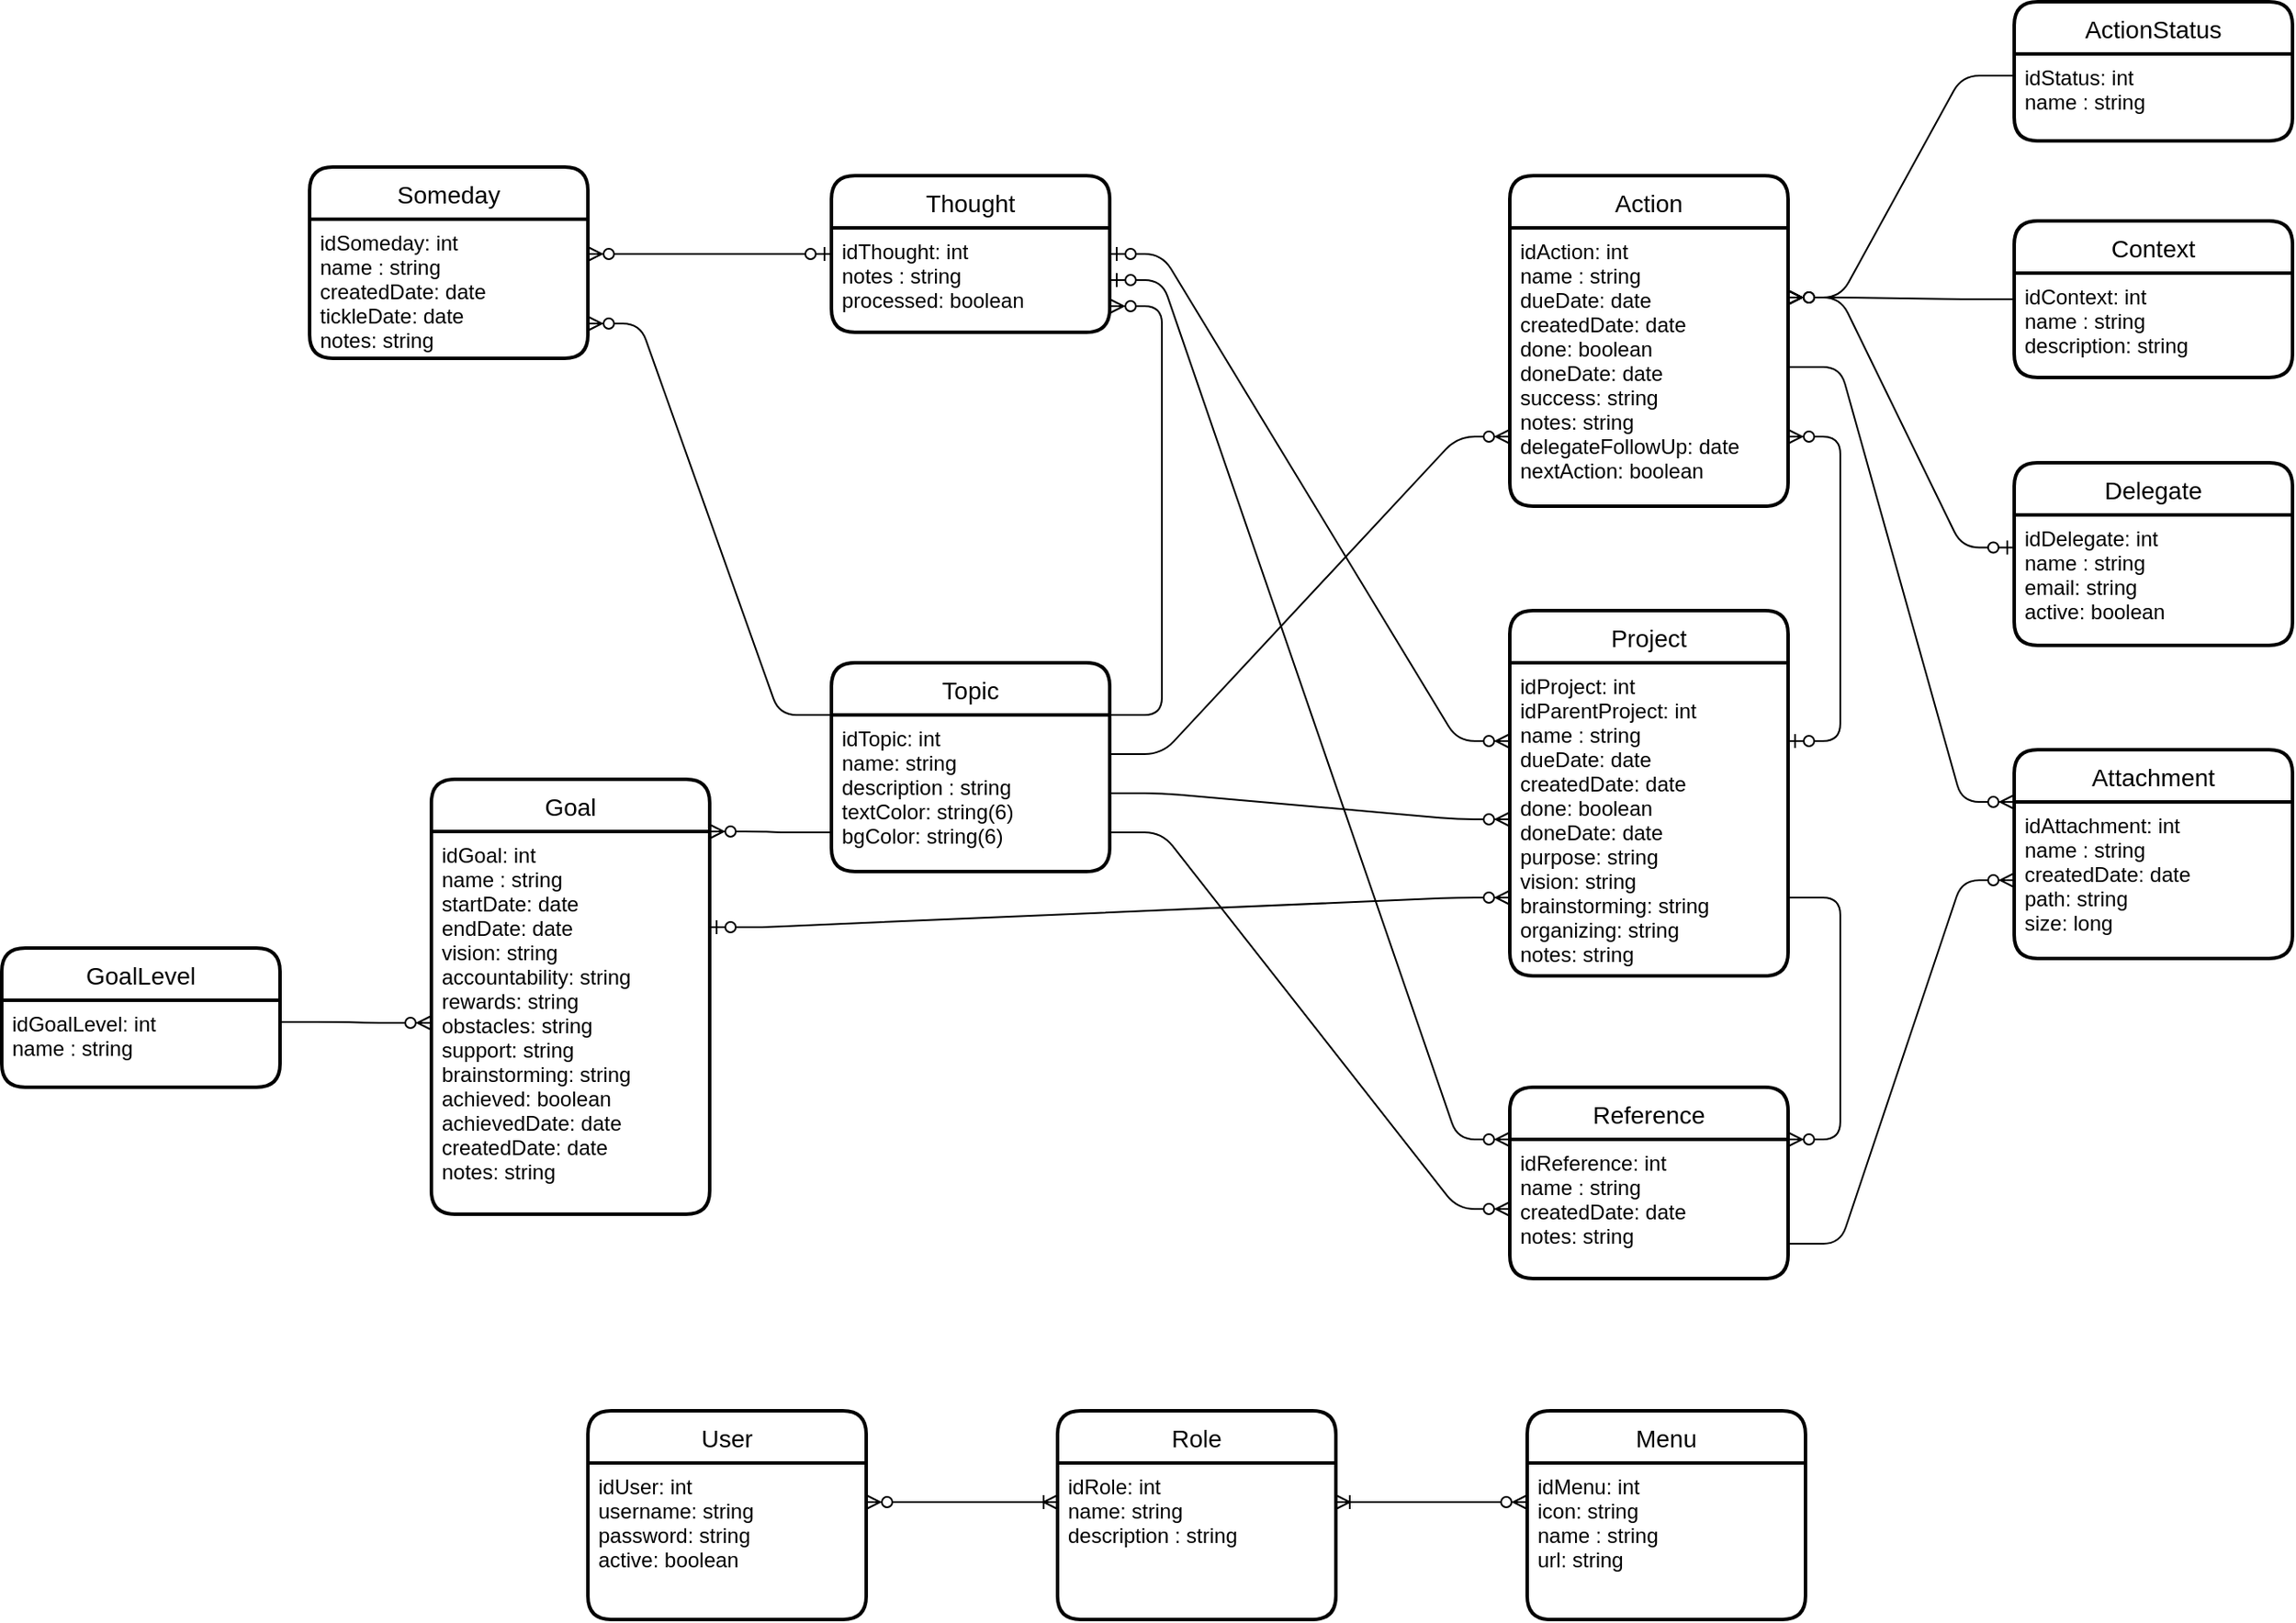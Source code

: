 <mxfile version="14.1.8" type="device"><diagram id="gs7GVPZcJ7xO18nnZsdb" name="Página-1"><mxGraphModel dx="1106" dy="822" grid="1" gridSize="10" guides="1" tooltips="1" connect="1" arrows="1" fold="1" page="1" pageScale="1" pageWidth="827" pageHeight="1169" math="0" shadow="0"><root><mxCell id="0"/><mxCell id="1" parent="0"/><mxCell id="hyobEGuZGE9LfGDrrnwh-1" value="Thought" style="swimlane;childLayout=stackLayout;horizontal=1;startSize=30;horizontalStack=0;rounded=1;fontSize=14;fontStyle=0;strokeWidth=2;resizeParent=0;resizeLast=1;shadow=0;dashed=0;align=center;" parent="1" vertex="1"><mxGeometry x="750" y="420" width="160" height="90" as="geometry"/></mxCell><mxCell id="hyobEGuZGE9LfGDrrnwh-2" value="idThought: int&#10;notes : string&#10;processed: boolean" style="align=left;strokeColor=none;fillColor=none;spacingLeft=4;fontSize=12;verticalAlign=top;resizable=0;rotatable=0;part=1;" parent="hyobEGuZGE9LfGDrrnwh-1" vertex="1"><mxGeometry y="30" width="160" height="60" as="geometry"/></mxCell><mxCell id="hyobEGuZGE9LfGDrrnwh-3" value="Delegate" style="swimlane;childLayout=stackLayout;horizontal=1;startSize=30;horizontalStack=0;rounded=1;fontSize=14;fontStyle=0;strokeWidth=2;resizeParent=0;resizeLast=1;shadow=0;dashed=0;align=center;" parent="1" vertex="1"><mxGeometry x="1430" y="585" width="160" height="105" as="geometry"/></mxCell><mxCell id="hyobEGuZGE9LfGDrrnwh-4" value="idDelegate: int&#10;name : string&#10;email: string&#10;active: boolean" style="align=left;strokeColor=none;fillColor=none;spacingLeft=4;fontSize=12;verticalAlign=top;resizable=0;rotatable=0;part=1;" parent="hyobEGuZGE9LfGDrrnwh-3" vertex="1"><mxGeometry y="30" width="160" height="75" as="geometry"/></mxCell><mxCell id="hyobEGuZGE9LfGDrrnwh-5" value="Context" style="swimlane;childLayout=stackLayout;horizontal=1;startSize=30;horizontalStack=0;rounded=1;fontSize=14;fontStyle=0;strokeWidth=2;resizeParent=0;resizeLast=1;shadow=0;dashed=0;align=center;" parent="1" vertex="1"><mxGeometry x="1430" y="446" width="160" height="90" as="geometry"/></mxCell><mxCell id="hyobEGuZGE9LfGDrrnwh-6" value="idContext: int&#10;name : string&#10;description: string" style="align=left;strokeColor=none;fillColor=none;spacingLeft=4;fontSize=12;verticalAlign=top;resizable=0;rotatable=0;part=1;" parent="hyobEGuZGE9LfGDrrnwh-5" vertex="1"><mxGeometry y="30" width="160" height="60" as="geometry"/></mxCell><mxCell id="hyobEGuZGE9LfGDrrnwh-7" value="Topic" style="swimlane;childLayout=stackLayout;horizontal=1;startSize=30;horizontalStack=0;rounded=1;fontSize=14;fontStyle=0;strokeWidth=2;resizeParent=0;resizeLast=1;shadow=0;dashed=0;align=center;" parent="1" vertex="1"><mxGeometry x="750" y="700" width="160" height="120" as="geometry"/></mxCell><mxCell id="hyobEGuZGE9LfGDrrnwh-8" value="idTopic: int&#10;name: string&#10;description : string&#10;textColor: string(6)&#10;bgColor: string(6)" style="align=left;strokeColor=none;fillColor=none;spacingLeft=4;fontSize=12;verticalAlign=top;resizable=0;rotatable=0;part=1;" parent="hyobEGuZGE9LfGDrrnwh-7" vertex="1"><mxGeometry y="30" width="160" height="90" as="geometry"/></mxCell><mxCell id="hyobEGuZGE9LfGDrrnwh-9" value="GoalLevel" style="swimlane;childLayout=stackLayout;horizontal=1;startSize=30;horizontalStack=0;rounded=1;fontSize=14;fontStyle=0;strokeWidth=2;resizeParent=0;resizeLast=1;shadow=0;dashed=0;align=center;" parent="1" vertex="1"><mxGeometry x="273" y="864" width="160" height="80" as="geometry"/></mxCell><mxCell id="hyobEGuZGE9LfGDrrnwh-10" value="idGoalLevel: int&#10;name : string" style="align=left;strokeColor=none;fillColor=none;spacingLeft=4;fontSize=12;verticalAlign=top;resizable=0;rotatable=0;part=1;" parent="hyobEGuZGE9LfGDrrnwh-9" vertex="1"><mxGeometry y="30" width="160" height="50" as="geometry"/></mxCell><mxCell id="hyobEGuZGE9LfGDrrnwh-14" value="Goal" style="swimlane;childLayout=stackLayout;horizontal=1;startSize=30;horizontalStack=0;rounded=1;fontSize=14;fontStyle=0;strokeWidth=2;resizeParent=0;resizeLast=1;shadow=0;dashed=0;align=center;" parent="1" vertex="1"><mxGeometry x="520" y="767" width="160" height="250" as="geometry"/></mxCell><mxCell id="hyobEGuZGE9LfGDrrnwh-15" value="idGoal: int&#10;name : string&#10;startDate: date&#10;endDate: date&#10;vision: string&#10;accountability: string&#10;rewards: string&#10;obstacles: string&#10;support: string&#10;brainstorming: string&#10;achieved: boolean&#10;achievedDate: date&#10;createdDate: date&#10;notes: string" style="align=left;strokeColor=none;fillColor=none;spacingLeft=4;fontSize=12;verticalAlign=top;resizable=0;rotatable=0;part=1;" parent="hyobEGuZGE9LfGDrrnwh-14" vertex="1"><mxGeometry y="30" width="160" height="220" as="geometry"/></mxCell><mxCell id="hyobEGuZGE9LfGDrrnwh-18" value="" style="edgeStyle=entityRelationEdgeStyle;fontSize=12;html=1;endArrow=ERzeroToMany;endFill=1;entryX=0;entryY=0.5;entryDx=0;entryDy=0;exitX=1;exitY=0.25;exitDx=0;exitDy=0;" parent="1" source="hyobEGuZGE9LfGDrrnwh-10" target="hyobEGuZGE9LfGDrrnwh-15" edge="1"><mxGeometry width="100" height="100" relative="1" as="geometry"><mxPoint x="250" y="580" as="sourcePoint"/><mxPoint x="350" y="480" as="targetPoint"/></mxGeometry></mxCell><mxCell id="hyobEGuZGE9LfGDrrnwh-20" value="" style="edgeStyle=entityRelationEdgeStyle;fontSize=12;html=1;endArrow=ERzeroToMany;endFill=1;exitX=0;exitY=0.75;exitDx=0;exitDy=0;entryX=1;entryY=0;entryDx=0;entryDy=0;" parent="1" source="hyobEGuZGE9LfGDrrnwh-8" target="hyobEGuZGE9LfGDrrnwh-15" edge="1"><mxGeometry width="100" height="100" relative="1" as="geometry"><mxPoint x="400" y="712.5" as="sourcePoint"/><mxPoint x="320" y="550" as="targetPoint"/></mxGeometry></mxCell><mxCell id="hyobEGuZGE9LfGDrrnwh-21" value="" style="edgeStyle=entityRelationEdgeStyle;fontSize=12;html=1;endArrow=ERzeroToMany;endFill=1;exitX=1;exitY=0.25;exitDx=0;exitDy=0;entryX=1;entryY=0.75;entryDx=0;entryDy=0;" parent="1" source="hyobEGuZGE9LfGDrrnwh-7" target="hyobEGuZGE9LfGDrrnwh-2" edge="1"><mxGeometry width="100" height="100" relative="1" as="geometry"><mxPoint x="510" y="340" as="sourcePoint"/><mxPoint x="380" y="417.5" as="targetPoint"/></mxGeometry></mxCell><mxCell id="hyobEGuZGE9LfGDrrnwh-22" value="Project" style="swimlane;childLayout=stackLayout;horizontal=1;startSize=30;horizontalStack=0;rounded=1;fontSize=14;fontStyle=0;strokeWidth=2;resizeParent=0;resizeLast=1;shadow=0;dashed=0;align=center;" parent="1" vertex="1"><mxGeometry x="1140" y="670" width="160" height="210" as="geometry"/></mxCell><mxCell id="hyobEGuZGE9LfGDrrnwh-23" value="idProject: int&#10;idParentProject: int&#10;name : string&#10;dueDate: date&#10;createdDate: date&#10;done: boolean&#10;doneDate: date&#10;purpose: string&#10;vision: string&#10;brainstorming: string&#10;organizing: string&#10;notes: string" style="align=left;strokeColor=none;fillColor=none;spacingLeft=4;fontSize=12;verticalAlign=top;resizable=0;rotatable=0;part=1;" parent="hyobEGuZGE9LfGDrrnwh-22" vertex="1"><mxGeometry y="30" width="160" height="180" as="geometry"/></mxCell><mxCell id="hyobEGuZGE9LfGDrrnwh-24" value="ActionStatus" style="swimlane;childLayout=stackLayout;horizontal=1;startSize=30;horizontalStack=0;rounded=1;fontSize=14;fontStyle=0;strokeWidth=2;resizeParent=0;resizeLast=1;shadow=0;dashed=0;align=center;" parent="1" vertex="1"><mxGeometry x="1430" y="320" width="160" height="80" as="geometry"/></mxCell><mxCell id="hyobEGuZGE9LfGDrrnwh-25" value="idStatus: int&#10;name : string" style="align=left;strokeColor=none;fillColor=none;spacingLeft=4;fontSize=12;verticalAlign=top;resizable=0;rotatable=0;part=1;" parent="hyobEGuZGE9LfGDrrnwh-24" vertex="1"><mxGeometry y="30" width="160" height="50" as="geometry"/></mxCell><mxCell id="hyobEGuZGE9LfGDrrnwh-29" value="" style="edgeStyle=entityRelationEdgeStyle;fontSize=12;html=1;endArrow=ERzeroToMany;startArrow=ERzeroToOne;exitX=1;exitY=0.25;exitDx=0;exitDy=0;entryX=0;entryY=0.75;entryDx=0;entryDy=0;" parent="1" source="hyobEGuZGE9LfGDrrnwh-15" target="hyobEGuZGE9LfGDrrnwh-23" edge="1"><mxGeometry width="100" height="100" relative="1" as="geometry"><mxPoint x="260" y="740" as="sourcePoint"/><mxPoint x="1140" y="865" as="targetPoint"/></mxGeometry></mxCell><mxCell id="hyobEGuZGE9LfGDrrnwh-30" value="" style="edgeStyle=entityRelationEdgeStyle;fontSize=12;html=1;endArrow=ERzeroToMany;endFill=1;exitX=1;exitY=0.5;exitDx=0;exitDy=0;entryX=0;entryY=0.5;entryDx=0;entryDy=0;" parent="1" source="hyobEGuZGE9LfGDrrnwh-8" target="hyobEGuZGE9LfGDrrnwh-23" edge="1"><mxGeometry width="100" height="100" relative="1" as="geometry"><mxPoint x="244" y="341.25" as="sourcePoint"/><mxPoint x="584" y="338.75" as="targetPoint"/></mxGeometry></mxCell><mxCell id="hyobEGuZGE9LfGDrrnwh-31" value="" style="edgeStyle=entityRelationEdgeStyle;fontSize=12;html=1;endArrow=ERzeroToMany;startArrow=ERzeroToOne;entryX=0;entryY=0.25;entryDx=0;entryDy=0;exitX=1;exitY=0.25;exitDx=0;exitDy=0;" parent="1" source="hyobEGuZGE9LfGDrrnwh-2" target="hyobEGuZGE9LfGDrrnwh-23" edge="1"><mxGeometry width="100" height="100" relative="1" as="geometry"><mxPoint x="950" y="480" as="sourcePoint"/><mxPoint x="584" y="272.5" as="targetPoint"/></mxGeometry></mxCell><mxCell id="hyobEGuZGE9LfGDrrnwh-33" value="Action" style="swimlane;childLayout=stackLayout;horizontal=1;startSize=30;horizontalStack=0;rounded=1;fontSize=14;fontStyle=0;strokeWidth=2;resizeParent=0;resizeLast=1;shadow=0;dashed=0;align=center;" parent="1" vertex="1"><mxGeometry x="1140" y="420" width="160" height="190" as="geometry"/></mxCell><mxCell id="hyobEGuZGE9LfGDrrnwh-34" value="idAction: int&#10;name : string&#10;dueDate: date&#10;createdDate: date&#10;done: boolean&#10;doneDate: date&#10;success: string&#10;notes: string&#10;delegateFollowUp: date&#10;nextAction: boolean" style="align=left;strokeColor=none;fillColor=none;spacingLeft=4;fontSize=12;verticalAlign=top;resizable=0;rotatable=0;part=1;" parent="hyobEGuZGE9LfGDrrnwh-33" vertex="1"><mxGeometry y="30" width="160" height="160" as="geometry"/></mxCell><mxCell id="hyobEGuZGE9LfGDrrnwh-37" value="" style="edgeStyle=entityRelationEdgeStyle;fontSize=12;html=1;endArrow=ERzeroToMany;endFill=1;exitX=1;exitY=0.25;exitDx=0;exitDy=0;entryX=0;entryY=0.75;entryDx=0;entryDy=0;" parent="1" source="hyobEGuZGE9LfGDrrnwh-8" target="hyobEGuZGE9LfGDrrnwh-34" edge="1"><mxGeometry width="100" height="100" relative="1" as="geometry"><mxPoint x="630" y="340" as="sourcePoint"/><mxPoint x="700" y="340" as="targetPoint"/></mxGeometry></mxCell><mxCell id="hyobEGuZGE9LfGDrrnwh-38" value="" style="edgeStyle=entityRelationEdgeStyle;fontSize=12;html=1;endArrow=ERzeroToMany;startArrow=ERzeroToOne;entryX=1;entryY=0.75;entryDx=0;entryDy=0;exitX=1;exitY=0.25;exitDx=0;exitDy=0;" parent="1" source="hyobEGuZGE9LfGDrrnwh-23" target="hyobEGuZGE9LfGDrrnwh-34" edge="1"><mxGeometry width="100" height="100" relative="1" as="geometry"><mxPoint x="270" y="390" as="sourcePoint"/><mxPoint x="910" y="170" as="targetPoint"/></mxGeometry></mxCell><mxCell id="hyobEGuZGE9LfGDrrnwh-39" value="" style="edgeStyle=entityRelationEdgeStyle;fontSize=12;html=1;endArrow=ERzeroToMany;endFill=1;exitX=0;exitY=0.25;exitDx=0;exitDy=0;entryX=1;entryY=0.25;entryDx=0;entryDy=0;" parent="1" source="hyobEGuZGE9LfGDrrnwh-25" target="hyobEGuZGE9LfGDrrnwh-34" edge="1"><mxGeometry width="100" height="100" relative="1" as="geometry"><mxPoint x="1210" y="20" as="sourcePoint"/><mxPoint x="1130" y="130" as="targetPoint"/></mxGeometry></mxCell><mxCell id="hyobEGuZGE9LfGDrrnwh-40" value="" style="edgeStyle=entityRelationEdgeStyle;fontSize=12;html=1;endArrow=ERzeroToMany;endFill=1;exitX=0;exitY=0.25;exitDx=0;exitDy=0;entryX=1;entryY=0.25;entryDx=0;entryDy=0;" parent="1" source="hyobEGuZGE9LfGDrrnwh-6" target="hyobEGuZGE9LfGDrrnwh-34" edge="1"><mxGeometry width="100" height="100" relative="1" as="geometry"><mxPoint x="1010" y="475" as="sourcePoint"/><mxPoint x="1110" y="200" as="targetPoint"/></mxGeometry></mxCell><mxCell id="hyobEGuZGE9LfGDrrnwh-41" value="" style="edgeStyle=entityRelationEdgeStyle;fontSize=12;html=1;endArrow=ERzeroToMany;startArrow=ERzeroToOne;exitX=0;exitY=0.25;exitDx=0;exitDy=0;entryX=1;entryY=0.25;entryDx=0;entryDy=0;" parent="1" source="hyobEGuZGE9LfGDrrnwh-4" target="hyobEGuZGE9LfGDrrnwh-34" edge="1"><mxGeometry width="100" height="100" relative="1" as="geometry"><mxPoint x="500" y="805" as="sourcePoint"/><mxPoint x="1140" y="340" as="targetPoint"/></mxGeometry></mxCell><mxCell id="hyobEGuZGE9LfGDrrnwh-42" value="Reference" style="swimlane;childLayout=stackLayout;horizontal=1;startSize=30;horizontalStack=0;rounded=1;fontSize=14;fontStyle=0;strokeWidth=2;resizeParent=0;resizeLast=1;shadow=0;dashed=0;align=center;" parent="1" vertex="1"><mxGeometry x="1140" y="944" width="160" height="110" as="geometry"/></mxCell><mxCell id="hyobEGuZGE9LfGDrrnwh-43" value="idReference: int&#10;name : string&#10;createdDate: date&#10;notes: string" style="align=left;strokeColor=none;fillColor=none;spacingLeft=4;fontSize=12;verticalAlign=top;resizable=0;rotatable=0;part=1;" parent="hyobEGuZGE9LfGDrrnwh-42" vertex="1"><mxGeometry y="30" width="160" height="80" as="geometry"/></mxCell><mxCell id="hyobEGuZGE9LfGDrrnwh-44" value="" style="edgeStyle=entityRelationEdgeStyle;fontSize=12;html=1;endArrow=ERzeroToMany;endFill=1;exitX=1;exitY=0.75;exitDx=0;exitDy=0;" parent="1" source="hyobEGuZGE9LfGDrrnwh-8" target="hyobEGuZGE9LfGDrrnwh-43" edge="1"><mxGeometry width="100" height="100" relative="1" as="geometry"><mxPoint x="540" y="530" as="sourcePoint"/><mxPoint x="677" y="530" as="targetPoint"/></mxGeometry></mxCell><mxCell id="hyobEGuZGE9LfGDrrnwh-47" value="" style="edgeStyle=entityRelationEdgeStyle;fontSize=12;html=1;endArrow=ERzeroToMany;startArrow=ERzeroToOne;entryX=0;entryY=0;entryDx=0;entryDy=0;exitX=1;exitY=0.5;exitDx=0;exitDy=0;" parent="1" source="hyobEGuZGE9LfGDrrnwh-2" target="hyobEGuZGE9LfGDrrnwh-43" edge="1"><mxGeometry width="100" height="100" relative="1" as="geometry"><mxPoint x="980" y="480" as="sourcePoint"/><mxPoint x="900" y="130" as="targetPoint"/></mxGeometry></mxCell><mxCell id="hyobEGuZGE9LfGDrrnwh-48" value="Someday" style="swimlane;childLayout=stackLayout;horizontal=1;startSize=30;horizontalStack=0;rounded=1;fontSize=14;fontStyle=0;strokeWidth=2;resizeParent=0;resizeLast=1;shadow=0;dashed=0;align=center;" parent="1" vertex="1"><mxGeometry x="450" y="415" width="160" height="110" as="geometry"/></mxCell><mxCell id="hyobEGuZGE9LfGDrrnwh-49" value="idSomeday: int&#10;name : string&#10;createdDate: date&#10;tickleDate: date&#10;notes: string" style="align=left;strokeColor=none;fillColor=none;spacingLeft=4;fontSize=12;verticalAlign=top;resizable=0;rotatable=0;part=1;" parent="hyobEGuZGE9LfGDrrnwh-48" vertex="1"><mxGeometry y="30" width="160" height="80" as="geometry"/></mxCell><mxCell id="hyobEGuZGE9LfGDrrnwh-50" value="" style="edgeStyle=entityRelationEdgeStyle;fontSize=12;html=1;endArrow=ERzeroToMany;startArrow=ERzeroToOne;entryX=1;entryY=0.25;entryDx=0;entryDy=0;exitX=0;exitY=0.25;exitDx=0;exitDy=0;" parent="1" source="hyobEGuZGE9LfGDrrnwh-2" target="hyobEGuZGE9LfGDrrnwh-49" edge="1"><mxGeometry width="100" height="100" relative="1" as="geometry"><mxPoint x="260" y="360" as="sourcePoint"/><mxPoint x="380" y="170" as="targetPoint"/></mxGeometry></mxCell><mxCell id="hyobEGuZGE9LfGDrrnwh-51" value="" style="edgeStyle=entityRelationEdgeStyle;fontSize=12;html=1;endArrow=ERzeroToMany;endFill=1;exitX=0;exitY=0.25;exitDx=0;exitDy=0;entryX=1;entryY=0.75;entryDx=0;entryDy=0;" parent="1" source="hyobEGuZGE9LfGDrrnwh-7" target="hyobEGuZGE9LfGDrrnwh-49" edge="1"><mxGeometry width="100" height="100" relative="1" as="geometry"><mxPoint x="540" y="507.5" as="sourcePoint"/><mxPoint x="540" y="210" as="targetPoint"/></mxGeometry></mxCell><mxCell id="hyobEGuZGE9LfGDrrnwh-52" value="Attachment" style="swimlane;childLayout=stackLayout;horizontal=1;startSize=30;horizontalStack=0;rounded=1;fontSize=14;fontStyle=0;strokeWidth=2;resizeParent=0;resizeLast=1;shadow=0;dashed=0;align=center;" parent="1" vertex="1"><mxGeometry x="1430" y="750" width="160" height="120" as="geometry"/></mxCell><mxCell id="hyobEGuZGE9LfGDrrnwh-53" value="idAttachment: int&#10;name : string&#10;createdDate: date&#10;path: string&#10;size: long&#10;" style="align=left;strokeColor=none;fillColor=none;spacingLeft=4;fontSize=12;verticalAlign=top;resizable=0;rotatable=0;part=1;" parent="hyobEGuZGE9LfGDrrnwh-52" vertex="1"><mxGeometry y="30" width="160" height="90" as="geometry"/></mxCell><mxCell id="hyobEGuZGE9LfGDrrnwh-54" value="" style="edgeStyle=entityRelationEdgeStyle;fontSize=12;html=1;endArrow=ERzeroToMany;endFill=1;entryX=0;entryY=0.25;entryDx=0;entryDy=0;exitX=1;exitY=0.5;exitDx=0;exitDy=0;" parent="1" source="hyobEGuZGE9LfGDrrnwh-34" target="hyobEGuZGE9LfGDrrnwh-52" edge="1"><mxGeometry width="100" height="100" relative="1" as="geometry"><mxPoint x="1320" y="540" as="sourcePoint"/><mxPoint x="540" y="170" as="targetPoint"/></mxGeometry></mxCell><mxCell id="hyobEGuZGE9LfGDrrnwh-55" value="" style="edgeStyle=entityRelationEdgeStyle;fontSize=12;html=1;endArrow=ERzeroToMany;endFill=1;entryX=0;entryY=0.5;entryDx=0;entryDy=0;exitX=1;exitY=0.75;exitDx=0;exitDy=0;" parent="1" source="hyobEGuZGE9LfGDrrnwh-43" target="hyobEGuZGE9LfGDrrnwh-53" edge="1"><mxGeometry width="100" height="100" relative="1" as="geometry"><mxPoint x="543" y="100" as="sourcePoint"/><mxPoint x="460" y="40" as="targetPoint"/></mxGeometry></mxCell><mxCell id="hyobEGuZGE9LfGDrrnwh-60" value="" style="edgeStyle=entityRelationEdgeStyle;fontSize=12;html=1;endArrow=ERzeroToMany;endFill=1;entryX=1;entryY=0;entryDx=0;entryDy=0;exitX=1;exitY=0.75;exitDx=0;exitDy=0;anchorPointDirection=1;fixDash=0;editable=1;bendable=1;" parent="1" source="hyobEGuZGE9LfGDrrnwh-23" target="hyobEGuZGE9LfGDrrnwh-43" edge="1"><mxGeometry width="100" height="100" relative="1" as="geometry"><mxPoint x="870" y="1010" as="sourcePoint"/><mxPoint x="970" y="910" as="targetPoint"/></mxGeometry></mxCell><mxCell id="6WCl1oP7pOYZToMT0vVP-1" value="User" style="swimlane;childLayout=stackLayout;horizontal=1;startSize=30;horizontalStack=0;rounded=1;fontSize=14;fontStyle=0;strokeWidth=2;resizeParent=0;resizeLast=1;shadow=0;dashed=0;align=center;" parent="1" vertex="1"><mxGeometry x="610" y="1130" width="160" height="120" as="geometry"/></mxCell><mxCell id="6WCl1oP7pOYZToMT0vVP-2" value="idUser: int&#10;username: string&#10;password: string&#10;active: boolean&#10;" style="align=left;strokeColor=none;fillColor=none;spacingLeft=4;fontSize=12;verticalAlign=top;resizable=0;rotatable=0;part=1;" parent="6WCl1oP7pOYZToMT0vVP-1" vertex="1"><mxGeometry y="30" width="160" height="90" as="geometry"/></mxCell><mxCell id="6WCl1oP7pOYZToMT0vVP-3" value="Role" style="swimlane;childLayout=stackLayout;horizontal=1;startSize=30;horizontalStack=0;rounded=1;fontSize=14;fontStyle=0;strokeWidth=2;resizeParent=0;resizeLast=1;shadow=0;dashed=0;align=center;" parent="1" vertex="1"><mxGeometry x="880" y="1130" width="160" height="120" as="geometry"/></mxCell><mxCell id="6WCl1oP7pOYZToMT0vVP-4" value="idRole: int&#10;name: string&#10;description : string" style="align=left;strokeColor=none;fillColor=none;spacingLeft=4;fontSize=12;verticalAlign=top;resizable=0;rotatable=0;part=1;" parent="6WCl1oP7pOYZToMT0vVP-3" vertex="1"><mxGeometry y="30" width="160" height="90" as="geometry"/></mxCell><mxCell id="6WCl1oP7pOYZToMT0vVP-5" value="Menu" style="swimlane;childLayout=stackLayout;horizontal=1;startSize=30;horizontalStack=0;rounded=1;fontSize=14;fontStyle=0;strokeWidth=2;resizeParent=0;resizeLast=1;shadow=0;dashed=0;align=center;" parent="1" vertex="1"><mxGeometry x="1150" y="1130" width="160" height="120" as="geometry"/></mxCell><mxCell id="6WCl1oP7pOYZToMT0vVP-6" value="idMenu: int&#10;icon: string&#10;name : string&#10;url: string&#10;" style="align=left;strokeColor=none;fillColor=none;spacingLeft=4;fontSize=12;verticalAlign=top;resizable=0;rotatable=0;part=1;" parent="6WCl1oP7pOYZToMT0vVP-5" vertex="1"><mxGeometry y="30" width="160" height="90" as="geometry"/></mxCell><mxCell id="6WCl1oP7pOYZToMT0vVP-7" value="" style="edgeStyle=entityRelationEdgeStyle;fontSize=12;html=1;endArrow=ERoneToMany;startArrow=ERzeroToMany;exitX=1;exitY=0.25;exitDx=0;exitDy=0;entryX=0;entryY=0.25;entryDx=0;entryDy=0;" parent="1" source="6WCl1oP7pOYZToMT0vVP-2" target="6WCl1oP7pOYZToMT0vVP-4" edge="1"><mxGeometry width="100" height="100" relative="1" as="geometry"><mxPoint x="780" y="1120" as="sourcePoint"/><mxPoint x="880" y="1020" as="targetPoint"/></mxGeometry></mxCell><mxCell id="6WCl1oP7pOYZToMT0vVP-8" value="" style="edgeStyle=entityRelationEdgeStyle;fontSize=12;html=1;endArrow=ERoneToMany;startArrow=ERzeroToMany;exitX=0;exitY=0.25;exitDx=0;exitDy=0;entryX=1;entryY=0.25;entryDx=0;entryDy=0;" parent="1" source="6WCl1oP7pOYZToMT0vVP-6" target="6WCl1oP7pOYZToMT0vVP-4" edge="1"><mxGeometry width="100" height="100" relative="1" as="geometry"><mxPoint x="1000" y="1070" as="sourcePoint"/><mxPoint x="1110" y="1070" as="targetPoint"/></mxGeometry></mxCell></root></mxGraphModel></diagram></mxfile>